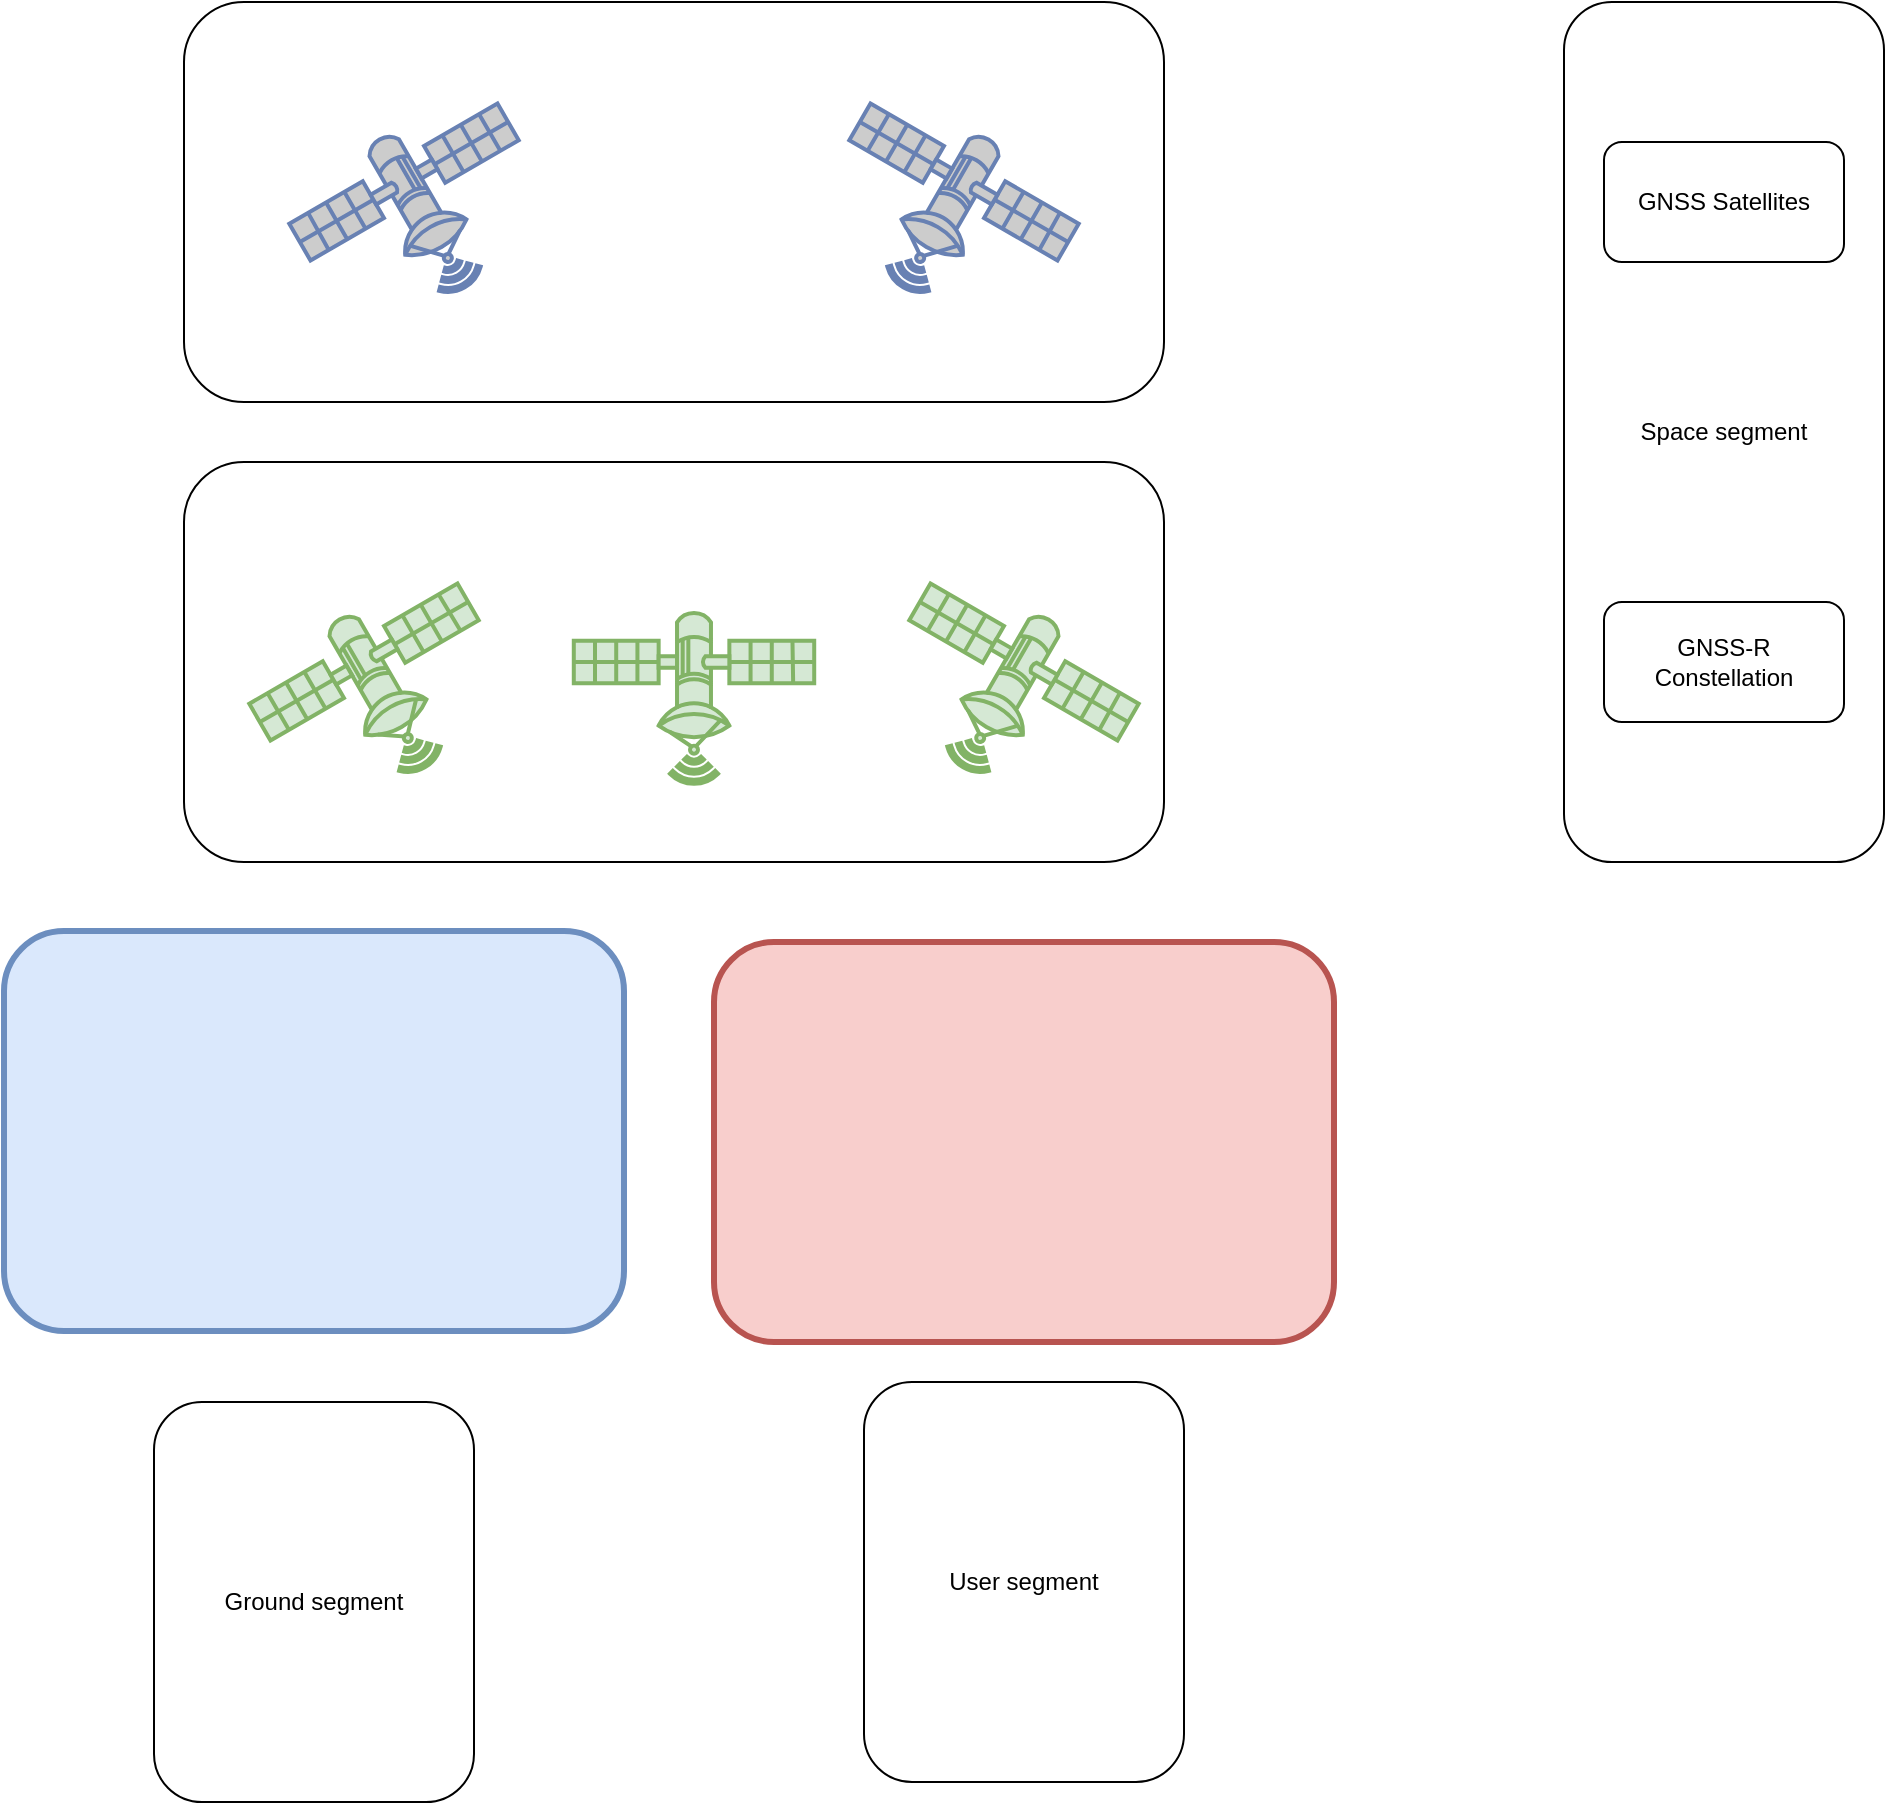 <mxfile version="21.3.5" type="github">
  <diagram name="Página-1" id="dt_wzMB_MpYMas7HgOmG">
    <mxGraphModel dx="1841" dy="993" grid="1" gridSize="10" guides="1" tooltips="1" connect="1" arrows="1" fold="1" page="1" pageScale="1" pageWidth="827" pageHeight="1169" math="0" shadow="0">
      <root>
        <mxCell id="0" />
        <mxCell id="1" parent="0" />
        <mxCell id="ap1h6tMwRlrXqY2yZWWm-18" value="Space segment" style="rounded=1;whiteSpace=wrap;html=1;" vertex="1" parent="1">
          <mxGeometry x="790" y="20" width="160" height="430" as="geometry" />
        </mxCell>
        <mxCell id="ap1h6tMwRlrXqY2yZWWm-1" value="" style="rounded=1;whiteSpace=wrap;html=1;" vertex="1" parent="1">
          <mxGeometry x="100" y="250" width="490" height="200" as="geometry" />
        </mxCell>
        <mxCell id="ap1h6tMwRlrXqY2yZWWm-3" value="" style="rounded=1;whiteSpace=wrap;html=1;" vertex="1" parent="1">
          <mxGeometry x="100" y="20" width="490" height="200" as="geometry" />
        </mxCell>
        <mxCell id="ap1h6tMwRlrXqY2yZWWm-4" value="" style="rounded=1;whiteSpace=wrap;html=1;fillColor=#dae8fc;strokeColor=#6c8ebf;strokeWidth=3;" vertex="1" parent="1">
          <mxGeometry x="10" y="484.5" width="310" height="200" as="geometry" />
        </mxCell>
        <mxCell id="ap1h6tMwRlrXqY2yZWWm-5" value="" style="fontColor=#0066CC;verticalAlign=top;verticalLabelPosition=bottom;labelPosition=center;align=center;html=1;outlineConnect=0;fillColor=#CCCCCC;strokeColor=#6881B3;gradientColor=none;gradientDirection=north;strokeWidth=2;shape=mxgraph.networks.satellite;rotation=-15;" vertex="1" parent="1">
          <mxGeometry x="440" y="60" width="100" height="100" as="geometry" />
        </mxCell>
        <mxCell id="ap1h6tMwRlrXqY2yZWWm-6" value="" style="fontColor=#0066CC;verticalAlign=top;verticalLabelPosition=bottom;labelPosition=center;align=center;html=1;outlineConnect=0;fillColor=#CCCCCC;strokeColor=#6881B3;gradientColor=none;gradientDirection=north;strokeWidth=2;shape=mxgraph.networks.satellite;flipH=1;rotation=15;" vertex="1" parent="1">
          <mxGeometry x="160" y="60" width="100" height="100" as="geometry" />
        </mxCell>
        <mxCell id="ap1h6tMwRlrXqY2yZWWm-7" value="" style="verticalAlign=top;verticalLabelPosition=bottom;labelPosition=center;align=center;html=1;outlineConnect=0;fillColor=#d5e8d4;strokeColor=#82b366;gradientDirection=north;strokeWidth=2;shape=mxgraph.networks.satellite;rotation=-45;" vertex="1" parent="1">
          <mxGeometry x="305" y="300" width="100" height="100" as="geometry" />
        </mxCell>
        <mxCell id="ap1h6tMwRlrXqY2yZWWm-8" value="" style="verticalAlign=top;verticalLabelPosition=bottom;labelPosition=center;align=center;html=1;outlineConnect=0;fillColor=#d5e8d4;strokeColor=#82b366;gradientDirection=north;strokeWidth=2;shape=mxgraph.networks.satellite;rotation=-75;" vertex="1" parent="1">
          <mxGeometry x="140" y="300" width="100" height="100" as="geometry" />
        </mxCell>
        <mxCell id="ap1h6tMwRlrXqY2yZWWm-9" value="" style="verticalAlign=top;verticalLabelPosition=bottom;labelPosition=center;align=center;html=1;outlineConnect=0;fillColor=#d5e8d4;strokeColor=#82b366;gradientDirection=north;strokeWidth=2;shape=mxgraph.networks.satellite;rotation=-15;" vertex="1" parent="1">
          <mxGeometry x="470" y="300" width="100" height="100" as="geometry" />
        </mxCell>
        <mxCell id="ap1h6tMwRlrXqY2yZWWm-12" value="" style="shape=image;html=1;verticalAlign=top;verticalLabelPosition=bottom;labelBackgroundColor=#ffffff;imageAspect=0;aspect=fixed;image=https://cdn4.iconfinder.com/data/icons/public-transportation-11/128/Public_Transportation_EXPANDED-05-128.png" vertex="1" parent="1">
          <mxGeometry x="30" y="506" width="158" height="158" as="geometry" />
        </mxCell>
        <mxCell id="ap1h6tMwRlrXqY2yZWWm-14" value="GNSS Satellites" style="rounded=1;whiteSpace=wrap;html=1;" vertex="1" parent="1">
          <mxGeometry x="810" y="90" width="120" height="60" as="geometry" />
        </mxCell>
        <mxCell id="ap1h6tMwRlrXqY2yZWWm-15" value="GNSS-R Constellation" style="rounded=1;whiteSpace=wrap;html=1;" vertex="1" parent="1">
          <mxGeometry x="810" y="320" width="120" height="60" as="geometry" />
        </mxCell>
        <mxCell id="ap1h6tMwRlrXqY2yZWWm-22" value="User segment" style="rounded=1;whiteSpace=wrap;html=1;" vertex="1" parent="1">
          <mxGeometry x="440" y="710" width="160" height="200" as="geometry" />
        </mxCell>
        <mxCell id="ap1h6tMwRlrXqY2yZWWm-23" style="edgeStyle=orthogonalEdgeStyle;rounded=0;orthogonalLoop=1;jettySize=auto;html=1;exitX=0.5;exitY=1;exitDx=0;exitDy=0;" edge="1" parent="1" source="ap1h6tMwRlrXqY2yZWWm-22" target="ap1h6tMwRlrXqY2yZWWm-22">
          <mxGeometry relative="1" as="geometry" />
        </mxCell>
        <mxCell id="ap1h6tMwRlrXqY2yZWWm-24" value="" style="rounded=1;whiteSpace=wrap;html=1;fillColor=#f8cecc;strokeColor=#b85450;strokeWidth=3;" vertex="1" parent="1">
          <mxGeometry x="365" y="490" width="310" height="200" as="geometry" />
        </mxCell>
        <mxCell id="ap1h6tMwRlrXqY2yZWWm-25" value="Ground segment" style="rounded=1;whiteSpace=wrap;html=1;" vertex="1" parent="1">
          <mxGeometry x="85" y="720" width="160" height="200" as="geometry" />
        </mxCell>
      </root>
    </mxGraphModel>
  </diagram>
</mxfile>
